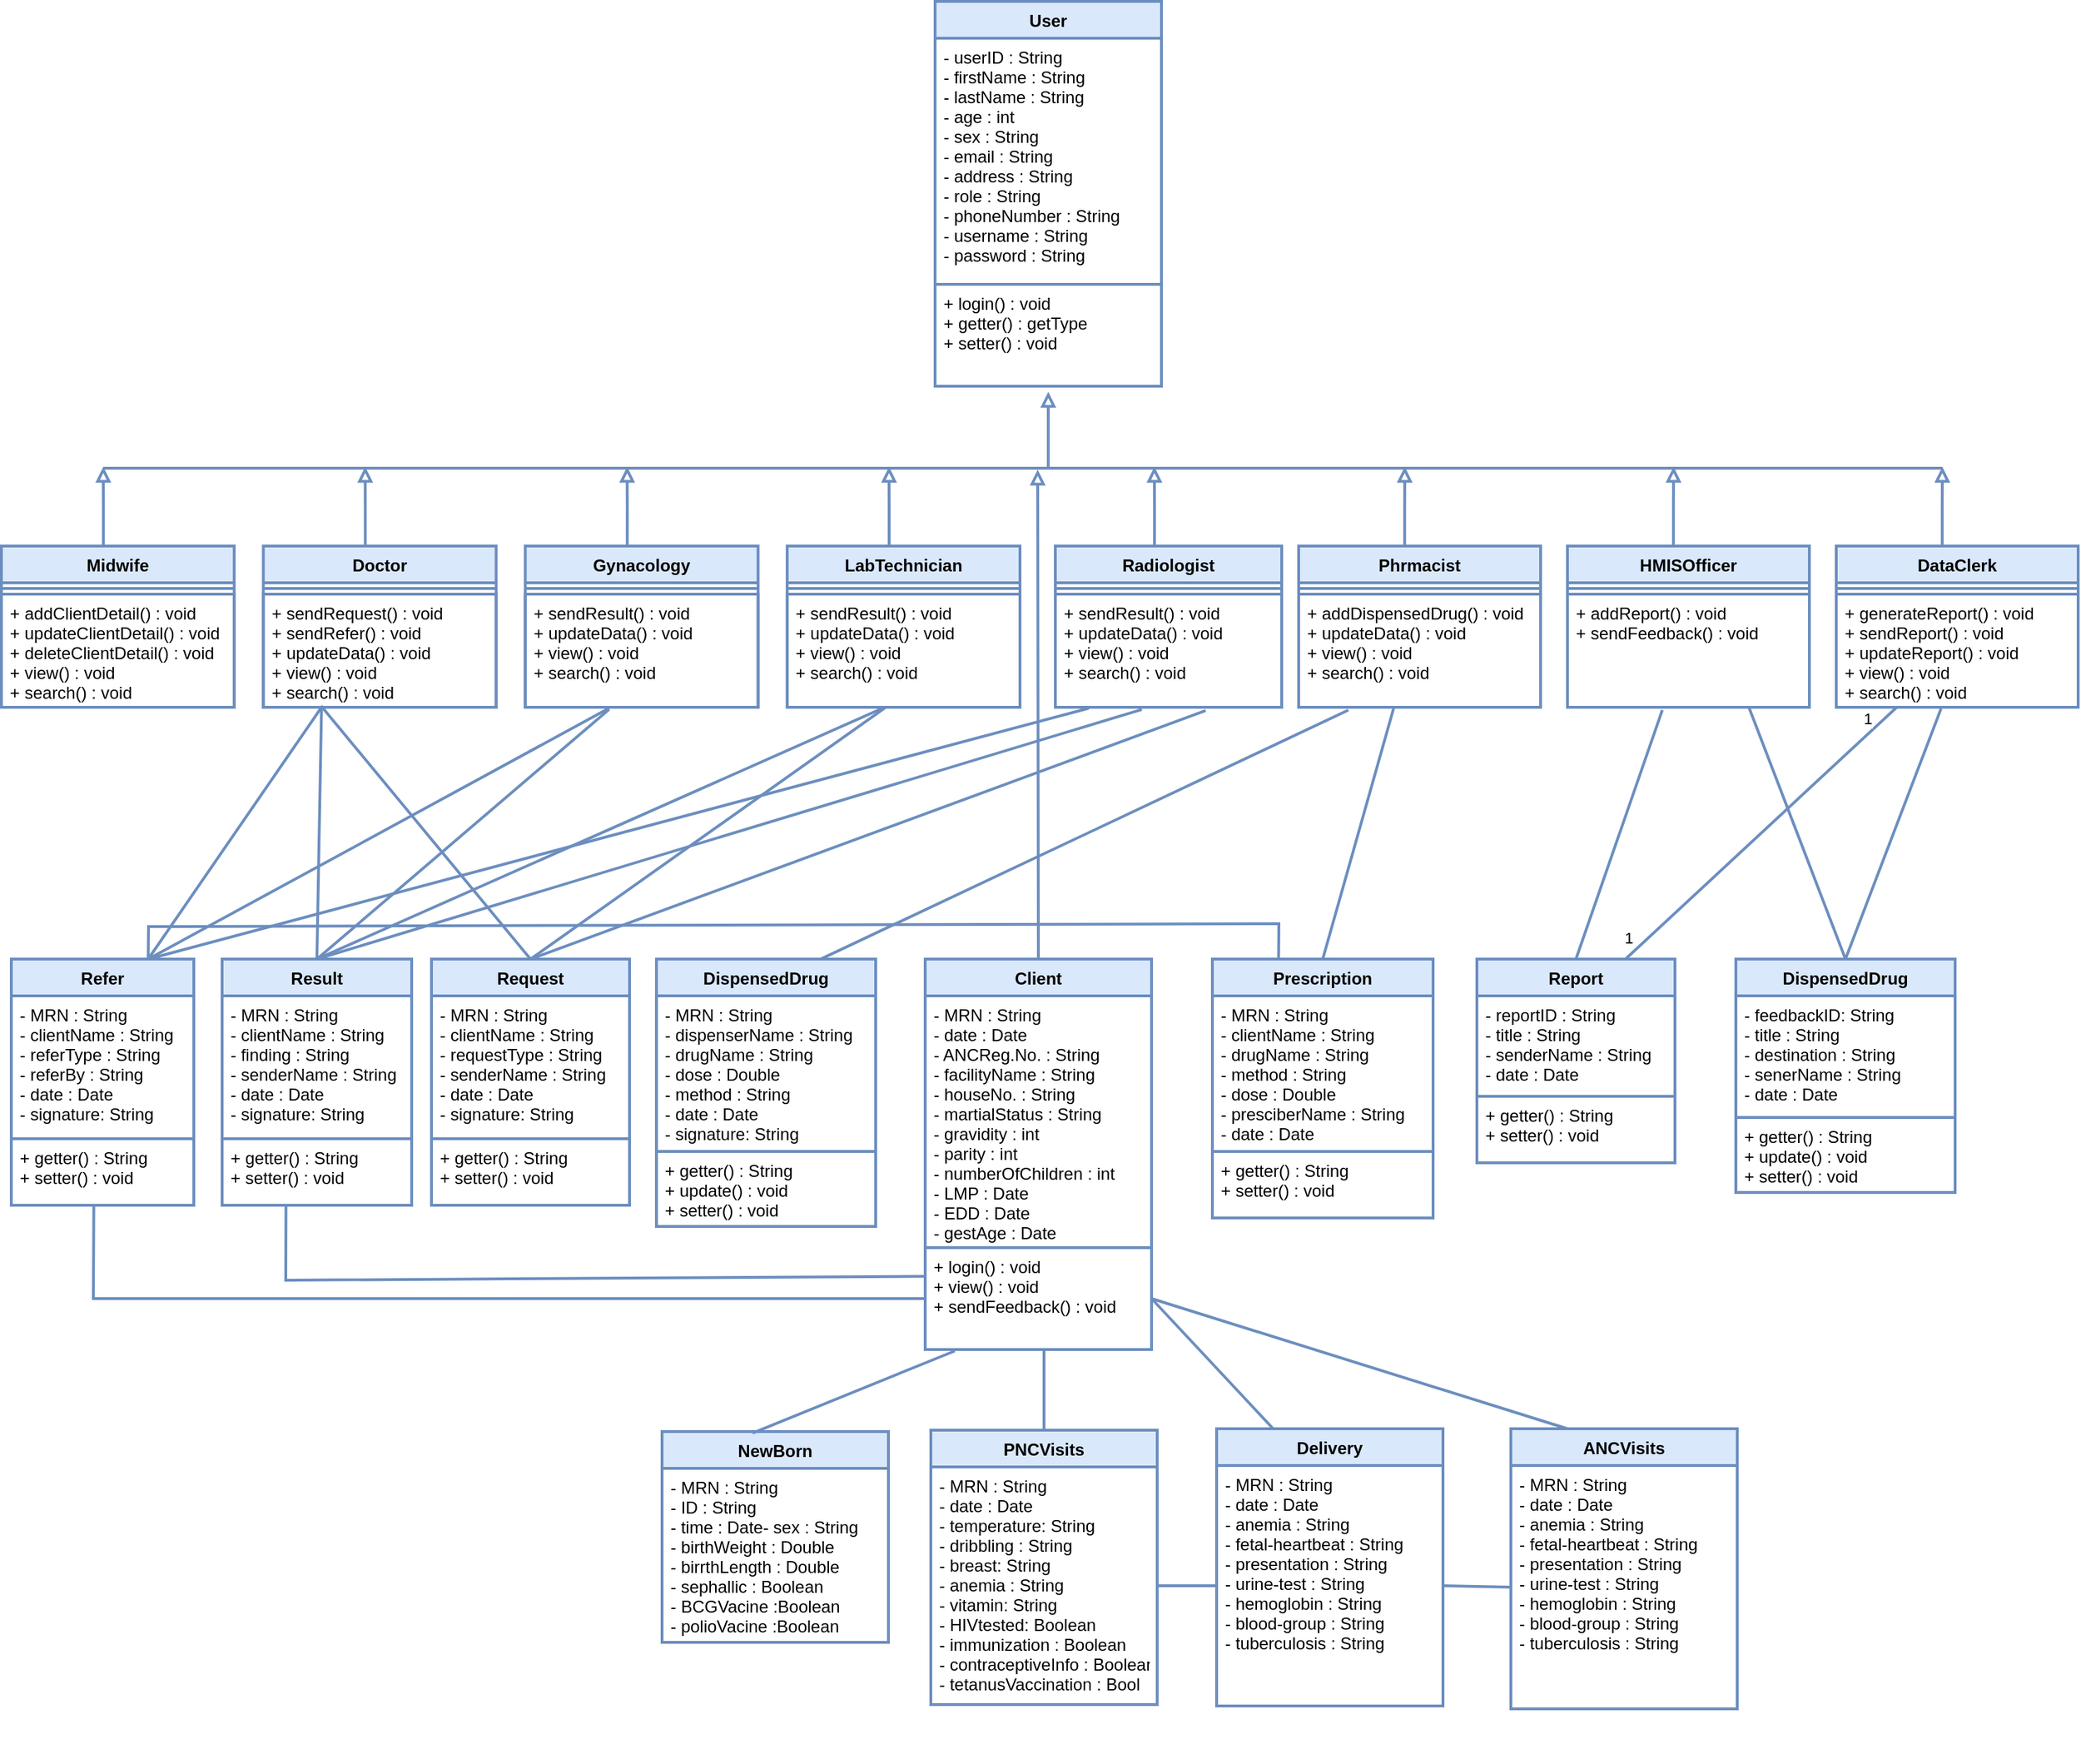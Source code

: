 <mxfile version="18.0.1" type="github">
  <diagram id="C5RBs43oDa-KdzZeNtuy" name="Class Diagram">
    <mxGraphModel dx="868" dy="397" grid="0" gridSize="10" guides="1" tooltips="1" connect="1" arrows="1" fold="1" page="1" pageScale="1" pageWidth="827" pageHeight="1169" math="0" shadow="0">
      <root>
        <mxCell id="WIyWlLk6GJQsqaUBKTNV-0" />
        <mxCell id="WIyWlLk6GJQsqaUBKTNV-1" parent="WIyWlLk6GJQsqaUBKTNV-0" />
        <mxCell id="coV18CZ96dicYKJdgp45-4" value="User" style="swimlane;fontStyle=1;align=center;verticalAlign=top;childLayout=stackLayout;horizontal=1;startSize=26;horizontalStack=0;resizeParent=1;resizeParentMax=0;resizeLast=0;collapsible=1;marginBottom=0;strokeWidth=2;spacingTop=0;fontSize=12;strokeColor=#6c8ebf;fillColor=#dae8fc;" parent="WIyWlLk6GJQsqaUBKTNV-1" vertex="1">
          <mxGeometry x="700" y="37" width="160" height="272" as="geometry" />
        </mxCell>
        <mxCell id="coV18CZ96dicYKJdgp45-5" value="- userID : String&#xa;- firstName : String&#xa;- lastName : String&#xa;- age : int&#xa;- sex : String&#xa;- email : String&#xa;- address : String&#xa;- role : String&#xa;- phoneNumber : String&#xa;- username : String&#xa;- password : String" style="text;strokeColor=#6C8EBF;fillColor=none;align=left;verticalAlign=top;spacingLeft=4;spacingRight=4;overflow=hidden;rotatable=0;points=[[0,0.5],[1,0.5]];portConstraint=eastwest;strokeWidth=2;spacingTop=0;fontSize=12;" parent="coV18CZ96dicYKJdgp45-4" vertex="1">
          <mxGeometry y="26" width="160" height="174" as="geometry" />
        </mxCell>
        <mxCell id="coV18CZ96dicYKJdgp45-7" value="+ login() : void&#xa;+ getter() : getType&#xa;+ setter() : void&#xa;" style="text;strokeColor=#6C8EBF;fillColor=none;align=left;verticalAlign=top;spacingLeft=4;spacingRight=4;overflow=hidden;rotatable=0;points=[[0,0.5],[1,0.5]];portConstraint=eastwest;strokeWidth=2;spacingTop=0;fontSize=12;" parent="coV18CZ96dicYKJdgp45-4" vertex="1">
          <mxGeometry y="200" width="160" height="72" as="geometry" />
        </mxCell>
        <mxCell id="coV18CZ96dicYKJdgp45-27" style="edgeStyle=orthogonalEdgeStyle;rounded=0;orthogonalLoop=1;jettySize=auto;html=1;endArrow=block;endFill=0;strokeWidth=2;spacingTop=0;fontSize=12;strokeColor=#6C8EBF;" parent="WIyWlLk6GJQsqaUBKTNV-1" edge="1">
          <mxGeometry relative="1" as="geometry">
            <mxPoint x="782" y="367" as="sourcePoint" />
            <mxPoint x="780" y="313" as="targetPoint" />
            <Array as="points">
              <mxPoint x="782" y="367" />
            </Array>
          </mxGeometry>
        </mxCell>
        <mxCell id="coV18CZ96dicYKJdgp45-47" value="" style="group;strokeColor=none;" parent="WIyWlLk6GJQsqaUBKTNV-1" vertex="1" connectable="0">
          <mxGeometry x="40" y="363" width="1372" height="173" as="geometry" />
        </mxCell>
        <mxCell id="coV18CZ96dicYKJdgp45-13" style="edgeStyle=orthogonalEdgeStyle;rounded=0;orthogonalLoop=1;jettySize=auto;html=1;endArrow=block;endFill=0;exitX=0.438;exitY=0.018;exitDx=0;exitDy=0;exitPerimeter=0;strokeWidth=2;spacingTop=0;fontSize=12;strokeColor=#6C8EBF;" parent="coV18CZ96dicYKJdgp45-47" source="coV18CZ96dicYKJdgp45-9" edge="1">
          <mxGeometry relative="1" as="geometry">
            <mxPoint x="72" y="54" as="sourcePoint" />
            <mxPoint x="72" y="3" as="targetPoint" />
            <Array as="points" />
          </mxGeometry>
        </mxCell>
        <mxCell id="coV18CZ96dicYKJdgp45-9" value="Midwife" style="swimlane;fontStyle=1;align=center;verticalAlign=top;childLayout=stackLayout;horizontal=1;startSize=26;horizontalStack=0;resizeParent=1;resizeParentMax=0;resizeLast=0;collapsible=1;marginBottom=0;strokeWidth=2;spacingTop=0;fontSize=12;strokeColor=#6c8ebf;fillColor=#dae8fc;" parent="coV18CZ96dicYKJdgp45-47" vertex="1">
          <mxGeometry y="59" width="164.571" height="114" as="geometry" />
        </mxCell>
        <mxCell id="coV18CZ96dicYKJdgp45-11" value="" style="line;strokeWidth=2;fillColor=none;align=left;verticalAlign=middle;spacingTop=0;spacingLeft=3;spacingRight=3;rotatable=0;labelPosition=right;points=[];portConstraint=eastwest;fontSize=12;strokeColor=#6C8EBF;" parent="coV18CZ96dicYKJdgp45-9" vertex="1">
          <mxGeometry y="26" width="164.571" height="8" as="geometry" />
        </mxCell>
        <mxCell id="coV18CZ96dicYKJdgp45-12" value="+ addClientDetail() : void&#xa;+ updateClientDetail() : void&#xa;+ deleteClientDetail() : void&#xa;+ view() : void&#xa;+ search() : void&#xa;" style="text;strokeColor=#6C8EBF;fillColor=none;align=left;verticalAlign=top;spacingLeft=4;spacingRight=4;overflow=hidden;rotatable=0;points=[[0,0.5],[1,0.5]];portConstraint=eastwest;strokeWidth=2;spacingTop=0;fontSize=12;" parent="coV18CZ96dicYKJdgp45-9" vertex="1">
          <mxGeometry y="34" width="164.571" height="80" as="geometry" />
        </mxCell>
        <mxCell id="coV18CZ96dicYKJdgp45-14" value="" style="line;strokeWidth=2;fillColor=none;align=left;verticalAlign=middle;spacingTop=0;spacingLeft=3;spacingRight=3;rotatable=0;labelPosition=right;points=[];portConstraint=eastwest;fontSize=12;strokeColor=#6C8EBF;" parent="coV18CZ96dicYKJdgp45-47" vertex="1">
          <mxGeometry x="72" width="1300" height="8" as="geometry" />
        </mxCell>
        <mxCell id="coV18CZ96dicYKJdgp45-15" style="edgeStyle=orthogonalEdgeStyle;rounded=0;orthogonalLoop=1;jettySize=auto;html=1;endArrow=block;endFill=0;exitX=0.438;exitY=0.018;exitDx=0;exitDy=0;exitPerimeter=0;strokeWidth=2;spacingTop=0;fontSize=12;strokeColor=#6C8EBF;" parent="coV18CZ96dicYKJdgp45-47" source="coV18CZ96dicYKJdgp45-16" edge="1">
          <mxGeometry relative="1" as="geometry">
            <mxPoint x="257.143" y="54" as="sourcePoint" />
            <mxPoint x="257.143" y="3" as="targetPoint" />
            <Array as="points" />
          </mxGeometry>
        </mxCell>
        <mxCell id="coV18CZ96dicYKJdgp45-16" value="Doctor" style="swimlane;fontStyle=1;align=center;verticalAlign=top;childLayout=stackLayout;horizontal=1;startSize=26;horizontalStack=0;resizeParent=1;resizeParentMax=0;resizeLast=0;collapsible=1;marginBottom=0;strokeWidth=2;spacingTop=0;fontSize=12;strokeColor=#6c8ebf;fillColor=#dae8fc;" parent="coV18CZ96dicYKJdgp45-47" vertex="1">
          <mxGeometry x="185.143" y="59" width="164.571" height="114" as="geometry" />
        </mxCell>
        <mxCell id="coV18CZ96dicYKJdgp45-17" value="" style="line;strokeWidth=2;fillColor=none;align=left;verticalAlign=middle;spacingTop=0;spacingLeft=3;spacingRight=3;rotatable=0;labelPosition=right;points=[];portConstraint=eastwest;fontSize=12;strokeColor=#6C8EBF;" parent="coV18CZ96dicYKJdgp45-16" vertex="1">
          <mxGeometry y="26" width="164.571" height="8" as="geometry" />
        </mxCell>
        <mxCell id="coV18CZ96dicYKJdgp45-18" value="+ sendRequest() : void&#xa;+ sendRefer() : void&#xa;+ updateData() : void&#xa;+ view() : void&#xa;+ search() : void&#xa;" style="text;strokeColor=#6C8EBF;fillColor=none;align=left;verticalAlign=top;spacingLeft=4;spacingRight=4;overflow=hidden;rotatable=0;points=[[0,0.5],[1,0.5]];portConstraint=eastwest;strokeWidth=2;spacingTop=0;fontSize=12;" parent="coV18CZ96dicYKJdgp45-16" vertex="1">
          <mxGeometry y="34" width="164.571" height="80" as="geometry" />
        </mxCell>
        <mxCell id="coV18CZ96dicYKJdgp45-19" style="edgeStyle=orthogonalEdgeStyle;rounded=0;orthogonalLoop=1;jettySize=auto;html=1;endArrow=block;endFill=0;exitX=0.438;exitY=0.018;exitDx=0;exitDy=0;exitPerimeter=0;strokeWidth=2;spacingTop=0;fontSize=12;strokeColor=#6C8EBF;" parent="coV18CZ96dicYKJdgp45-47" source="coV18CZ96dicYKJdgp45-20" edge="1">
          <mxGeometry relative="1" as="geometry">
            <mxPoint x="442.286" y="54" as="sourcePoint" />
            <mxPoint x="442.286" y="3" as="targetPoint" />
            <Array as="points" />
          </mxGeometry>
        </mxCell>
        <mxCell id="coV18CZ96dicYKJdgp45-20" value="Gynacology" style="swimlane;fontStyle=1;align=center;verticalAlign=top;childLayout=stackLayout;horizontal=1;startSize=26;horizontalStack=0;resizeParent=1;resizeParentMax=0;resizeLast=0;collapsible=1;marginBottom=0;strokeWidth=2;spacingTop=0;fontSize=12;strokeColor=#6c8ebf;fillColor=#dae8fc;" parent="coV18CZ96dicYKJdgp45-47" vertex="1">
          <mxGeometry x="370.286" y="59" width="164.571" height="114" as="geometry" />
        </mxCell>
        <mxCell id="coV18CZ96dicYKJdgp45-21" value="" style="line;strokeWidth=2;fillColor=none;align=left;verticalAlign=middle;spacingTop=0;spacingLeft=3;spacingRight=3;rotatable=0;labelPosition=right;points=[];portConstraint=eastwest;fontSize=12;strokeColor=#6C8EBF;" parent="coV18CZ96dicYKJdgp45-20" vertex="1">
          <mxGeometry y="26" width="164.571" height="8" as="geometry" />
        </mxCell>
        <mxCell id="coV18CZ96dicYKJdgp45-22" value="+ sendResult() : void&#xa;+ updateData() : void&#xa;+ view() : void&#xa;+ search() : void" style="text;strokeColor=#6C8EBF;fillColor=none;align=left;verticalAlign=top;spacingLeft=4;spacingRight=4;overflow=hidden;rotatable=0;points=[[0,0.5],[1,0.5]];portConstraint=eastwest;strokeWidth=2;spacingTop=0;fontSize=12;" parent="coV18CZ96dicYKJdgp45-20" vertex="1">
          <mxGeometry y="34" width="164.571" height="80" as="geometry" />
        </mxCell>
        <mxCell id="coV18CZ96dicYKJdgp45-23" style="edgeStyle=orthogonalEdgeStyle;rounded=0;orthogonalLoop=1;jettySize=auto;html=1;endArrow=block;endFill=0;exitX=0.438;exitY=0.018;exitDx=0;exitDy=0;exitPerimeter=0;strokeWidth=2;spacingTop=0;fontSize=12;strokeColor=#6C8EBF;" parent="coV18CZ96dicYKJdgp45-47" source="coV18CZ96dicYKJdgp45-24" edge="1">
          <mxGeometry relative="1" as="geometry">
            <mxPoint x="627.429" y="54" as="sourcePoint" />
            <mxPoint x="627.429" y="3" as="targetPoint" />
            <Array as="points" />
          </mxGeometry>
        </mxCell>
        <mxCell id="coV18CZ96dicYKJdgp45-24" value="LabTechnician" style="swimlane;fontStyle=1;align=center;verticalAlign=top;childLayout=stackLayout;horizontal=1;startSize=26;horizontalStack=0;resizeParent=1;resizeParentMax=0;resizeLast=0;collapsible=1;marginBottom=0;strokeWidth=2;spacingTop=0;fontSize=12;strokeColor=#6c8ebf;fillColor=#dae8fc;" parent="coV18CZ96dicYKJdgp45-47" vertex="1">
          <mxGeometry x="555.429" y="59" width="164.571" height="114" as="geometry" />
        </mxCell>
        <mxCell id="coV18CZ96dicYKJdgp45-25" value="" style="line;strokeWidth=2;fillColor=none;align=left;verticalAlign=middle;spacingTop=0;spacingLeft=3;spacingRight=3;rotatable=0;labelPosition=right;points=[];portConstraint=eastwest;fontSize=12;strokeColor=#6C8EBF;" parent="coV18CZ96dicYKJdgp45-24" vertex="1">
          <mxGeometry y="26" width="164.571" height="8" as="geometry" />
        </mxCell>
        <mxCell id="coV18CZ96dicYKJdgp45-26" value="+ sendResult() : void&#xa;+ updateData() : void&#xa;+ view() : void&#xa;+ search() : void" style="text;strokeColor=#6C8EBF;fillColor=none;align=left;verticalAlign=top;spacingLeft=4;spacingRight=4;overflow=hidden;rotatable=0;points=[[0,0.5],[1,0.5]];portConstraint=eastwest;strokeWidth=2;spacingTop=0;fontSize=12;" parent="coV18CZ96dicYKJdgp45-24" vertex="1">
          <mxGeometry y="34" width="164.571" height="80" as="geometry" />
        </mxCell>
        <mxCell id="coV18CZ96dicYKJdgp45-48" value="" style="group;strokeColor=none;" parent="WIyWlLk6GJQsqaUBKTNV-1" vertex="1" connectable="0">
          <mxGeometry x="785" y="363" width="723" height="173" as="geometry" />
        </mxCell>
        <mxCell id="coV18CZ96dicYKJdgp45-28" style="edgeStyle=orthogonalEdgeStyle;rounded=0;orthogonalLoop=1;jettySize=auto;html=1;endArrow=block;endFill=0;exitX=0.438;exitY=0.018;exitDx=0;exitDy=0;exitPerimeter=0;strokeWidth=2;spacingTop=0;fontSize=12;strokeColor=#6C8EBF;" parent="coV18CZ96dicYKJdgp45-48" source="coV18CZ96dicYKJdgp45-29" edge="1">
          <mxGeometry relative="1" as="geometry">
            <mxPoint x="70" y="54" as="sourcePoint" />
            <mxPoint x="70" y="3" as="targetPoint" />
            <Array as="points" />
          </mxGeometry>
        </mxCell>
        <mxCell id="coV18CZ96dicYKJdgp45-29" value="Radiologist" style="swimlane;fontStyle=1;align=center;verticalAlign=top;childLayout=stackLayout;horizontal=1;startSize=26;horizontalStack=0;resizeParent=1;resizeParentMax=0;resizeLast=0;collapsible=1;marginBottom=0;strokeWidth=2;spacingTop=0;fontSize=12;strokeColor=#6c8ebf;fillColor=#dae8fc;" parent="coV18CZ96dicYKJdgp45-48" vertex="1">
          <mxGeometry y="59" width="160" height="114" as="geometry" />
        </mxCell>
        <mxCell id="coV18CZ96dicYKJdgp45-30" value="" style="line;strokeWidth=2;fillColor=none;align=left;verticalAlign=middle;spacingTop=0;spacingLeft=3;spacingRight=3;rotatable=0;labelPosition=right;points=[];portConstraint=eastwest;fontSize=12;strokeColor=#6C8EBF;" parent="coV18CZ96dicYKJdgp45-29" vertex="1">
          <mxGeometry y="26" width="160" height="8" as="geometry" />
        </mxCell>
        <mxCell id="coV18CZ96dicYKJdgp45-31" value="+ sendResult() : void&#xa;+ updateData() : void&#xa;+ view() : void&#xa;+ search() : void" style="text;strokeColor=#6C8EBF;fillColor=none;align=left;verticalAlign=top;spacingLeft=4;spacingRight=4;overflow=hidden;rotatable=0;points=[[0,0.5],[1,0.5]];portConstraint=eastwest;strokeWidth=2;spacingTop=0;fontSize=12;" parent="coV18CZ96dicYKJdgp45-29" vertex="1">
          <mxGeometry y="34" width="160" height="80" as="geometry" />
        </mxCell>
        <mxCell id="coV18CZ96dicYKJdgp45-34" style="edgeStyle=orthogonalEdgeStyle;rounded=0;orthogonalLoop=1;jettySize=auto;html=1;endArrow=block;endFill=0;exitX=0.438;exitY=0.018;exitDx=0;exitDy=0;exitPerimeter=0;strokeWidth=2;spacingTop=0;fontSize=12;strokeColor=#6C8EBF;" parent="coV18CZ96dicYKJdgp45-48" source="coV18CZ96dicYKJdgp45-35" edge="1">
          <mxGeometry relative="1" as="geometry">
            <mxPoint x="247" y="54" as="sourcePoint" />
            <mxPoint x="247" y="3" as="targetPoint" />
            <Array as="points" />
          </mxGeometry>
        </mxCell>
        <mxCell id="coV18CZ96dicYKJdgp45-35" value="Phrmacist" style="swimlane;fontStyle=1;align=center;verticalAlign=top;childLayout=stackLayout;horizontal=1;startSize=26;horizontalStack=0;resizeParent=1;resizeParentMax=0;resizeLast=0;collapsible=1;marginBottom=0;strokeWidth=2;spacingTop=0;fontSize=12;strokeColor=#6c8ebf;fillColor=#dae8fc;" parent="coV18CZ96dicYKJdgp45-48" vertex="1">
          <mxGeometry x="172" y="59" width="171" height="114" as="geometry" />
        </mxCell>
        <mxCell id="coV18CZ96dicYKJdgp45-36" value="" style="line;strokeWidth=2;fillColor=none;align=left;verticalAlign=middle;spacingTop=0;spacingLeft=3;spacingRight=3;rotatable=0;labelPosition=right;points=[];portConstraint=eastwest;fontSize=12;strokeColor=#6C8EBF;" parent="coV18CZ96dicYKJdgp45-35" vertex="1">
          <mxGeometry y="26" width="171" height="8" as="geometry" />
        </mxCell>
        <mxCell id="coV18CZ96dicYKJdgp45-37" value="+ addDispensedDrug() : void&#xa;+ updateData() : void&#xa;+ view() : void&#xa;+ search() : void&#xa;" style="text;strokeColor=#6C8EBF;fillColor=none;align=left;verticalAlign=top;spacingLeft=4;spacingRight=4;overflow=hidden;rotatable=0;points=[[0,0.5],[1,0.5]];portConstraint=eastwest;strokeWidth=2;spacingTop=0;fontSize=12;" parent="coV18CZ96dicYKJdgp45-35" vertex="1">
          <mxGeometry y="34" width="171" height="80" as="geometry" />
        </mxCell>
        <mxCell id="coV18CZ96dicYKJdgp45-38" style="edgeStyle=orthogonalEdgeStyle;rounded=0;orthogonalLoop=1;jettySize=auto;html=1;endArrow=block;endFill=0;exitX=0.438;exitY=0.018;exitDx=0;exitDy=0;exitPerimeter=0;strokeWidth=2;spacingTop=0;fontSize=12;strokeColor=#6C8EBF;" parent="coV18CZ96dicYKJdgp45-48" source="coV18CZ96dicYKJdgp45-39" edge="1">
          <mxGeometry relative="1" as="geometry">
            <mxPoint x="437" y="54" as="sourcePoint" />
            <mxPoint x="437" y="3" as="targetPoint" />
            <Array as="points" />
          </mxGeometry>
        </mxCell>
        <mxCell id="coV18CZ96dicYKJdgp45-39" value="HMISOfficer" style="swimlane;fontStyle=1;align=center;verticalAlign=top;childLayout=stackLayout;horizontal=1;startSize=26;horizontalStack=0;resizeParent=1;resizeParentMax=0;resizeLast=0;collapsible=1;marginBottom=0;strokeWidth=2;spacingTop=0;fontSize=12;strokeColor=#6c8ebf;fillColor=#dae8fc;" parent="coV18CZ96dicYKJdgp45-48" vertex="1">
          <mxGeometry x="362" y="59" width="171" height="114" as="geometry" />
        </mxCell>
        <mxCell id="coV18CZ96dicYKJdgp45-40" value="" style="line;strokeWidth=2;fillColor=none;align=left;verticalAlign=middle;spacingTop=0;spacingLeft=3;spacingRight=3;rotatable=0;labelPosition=right;points=[];portConstraint=eastwest;fontSize=12;strokeColor=#6C8EBF;" parent="coV18CZ96dicYKJdgp45-39" vertex="1">
          <mxGeometry y="26" width="171" height="8" as="geometry" />
        </mxCell>
        <mxCell id="coV18CZ96dicYKJdgp45-41" value="+ addReport() : void&#xa;+ sendFeedback() : void" style="text;strokeColor=#6C8EBF;fillColor=none;align=left;verticalAlign=top;spacingLeft=4;spacingRight=4;overflow=hidden;rotatable=0;points=[[0,0.5],[1,0.5]];portConstraint=eastwest;strokeWidth=2;spacingTop=0;fontSize=12;" parent="coV18CZ96dicYKJdgp45-39" vertex="1">
          <mxGeometry y="34" width="171" height="80" as="geometry" />
        </mxCell>
        <mxCell id="coV18CZ96dicYKJdgp45-42" style="edgeStyle=orthogonalEdgeStyle;rounded=0;orthogonalLoop=1;jettySize=auto;html=1;endArrow=block;endFill=0;exitX=0.438;exitY=0.018;exitDx=0;exitDy=0;exitPerimeter=0;strokeWidth=2;spacingTop=0;fontSize=12;strokeColor=#6C8EBF;" parent="coV18CZ96dicYKJdgp45-48" source="coV18CZ96dicYKJdgp45-43" edge="1">
          <mxGeometry relative="1" as="geometry">
            <mxPoint x="627" y="54" as="sourcePoint" />
            <mxPoint x="627" y="3" as="targetPoint" />
            <Array as="points" />
          </mxGeometry>
        </mxCell>
        <mxCell id="coV18CZ96dicYKJdgp45-43" value="DataClerk" style="swimlane;fontStyle=1;align=center;verticalAlign=top;childLayout=stackLayout;horizontal=1;startSize=26;horizontalStack=0;resizeParent=1;resizeParentMax=0;resizeLast=0;collapsible=1;marginBottom=0;strokeWidth=2;spacingTop=0;fontSize=12;strokeColor=#6c8ebf;fillColor=#dae8fc;" parent="coV18CZ96dicYKJdgp45-48" vertex="1">
          <mxGeometry x="552" y="59" width="171" height="114" as="geometry" />
        </mxCell>
        <mxCell id="coV18CZ96dicYKJdgp45-44" value="" style="line;strokeWidth=2;fillColor=none;align=left;verticalAlign=middle;spacingTop=0;spacingLeft=3;spacingRight=3;rotatable=0;labelPosition=right;points=[];portConstraint=eastwest;fontSize=12;strokeColor=#6C8EBF;" parent="coV18CZ96dicYKJdgp45-43" vertex="1">
          <mxGeometry y="26" width="171" height="8" as="geometry" />
        </mxCell>
        <mxCell id="coV18CZ96dicYKJdgp45-45" value="+ generateReport() : void&#xa;+ sendReport() : void&#xa;+ updateReport() : void&#xa;+ view() : void&#xa;+ search() : void&#xa;" style="text;strokeColor=#6C8EBF;fillColor=none;align=left;verticalAlign=top;spacingLeft=4;spacingRight=4;overflow=hidden;rotatable=0;points=[[0,0.5],[1,0.5]];portConstraint=eastwest;strokeWidth=2;spacingTop=0;fontSize=12;" parent="coV18CZ96dicYKJdgp45-43" vertex="1">
          <mxGeometry y="34" width="171" height="80" as="geometry" />
        </mxCell>
        <mxCell id="coV18CZ96dicYKJdgp45-54" style="edgeStyle=orthogonalEdgeStyle;rounded=0;orthogonalLoop=1;jettySize=auto;html=1;endArrow=block;endFill=0;strokeWidth=2;spacingTop=0;fontSize=12;strokeColor=#6C8EBF;entryX=0.505;entryY=0.875;entryDx=0;entryDy=0;entryPerimeter=0;exitX=0.5;exitY=0;exitDx=0;exitDy=0;" parent="WIyWlLk6GJQsqaUBKTNV-1" source="coV18CZ96dicYKJdgp45-50" edge="1">
          <mxGeometry relative="1" as="geometry">
            <mxPoint x="777" y="643" as="sourcePoint" />
            <mxPoint x="772.5" y="368" as="targetPoint" />
            <Array as="points">
              <mxPoint x="773" y="710" />
            </Array>
          </mxGeometry>
        </mxCell>
        <mxCell id="ezx2IVxBo0MTf1jBkaTU-18" value="" style="group" parent="WIyWlLk6GJQsqaUBKTNV-1" vertex="1" connectable="0">
          <mxGeometry x="507" y="714" width="760" height="568" as="geometry" />
        </mxCell>
        <mxCell id="coV18CZ96dicYKJdgp45-50" value="Client" style="swimlane;fontStyle=1;align=center;verticalAlign=top;childLayout=stackLayout;horizontal=1;startSize=26;horizontalStack=0;resizeParent=1;resizeParentMax=0;resizeLast=0;collapsible=1;marginBottom=0;strokeWidth=2;spacingTop=0;fontSize=12;strokeColor=#6c8ebf;fillColor=#dae8fc;" parent="ezx2IVxBo0MTf1jBkaTU-18" vertex="1">
          <mxGeometry x="186" width="160" height="276" as="geometry" />
        </mxCell>
        <mxCell id="coV18CZ96dicYKJdgp45-51" value="- MRN : String&#xa;- date : Date&#xa;- ANCReg.No. : String&#xa;- facilityName : String&#xa;- houseNo. : String&#xa;- martialStatus : String&#xa;- gravidity : int&#xa;- parity : int&#xa;- numberOfChildren : int&#xa;- LMP : Date&#xa;- EDD : Date&#xa;- gestAge : Date&#xa;" style="text;strokeColor=#6C8EBF;fillColor=none;align=left;verticalAlign=top;spacingLeft=4;spacingRight=4;overflow=hidden;rotatable=0;points=[[0,0.5],[1,0.5]];portConstraint=eastwest;strokeWidth=2;spacingTop=0;fontSize=12;" parent="coV18CZ96dicYKJdgp45-50" vertex="1">
          <mxGeometry y="26" width="160" height="178" as="geometry" />
        </mxCell>
        <mxCell id="coV18CZ96dicYKJdgp45-52" value="+ login() : void&#xa;+ view() : void&#xa;+ sendFeedback() : void&#xa;" style="text;strokeColor=#6C8EBF;fillColor=none;align=left;verticalAlign=top;spacingLeft=4;spacingRight=4;overflow=hidden;rotatable=0;points=[[0,0.5],[1,0.5]];portConstraint=eastwest;strokeWidth=2;spacingTop=0;fontSize=12;" parent="coV18CZ96dicYKJdgp45-50" vertex="1">
          <mxGeometry y="204" width="160" height="72" as="geometry" />
        </mxCell>
        <mxCell id="coV18CZ96dicYKJdgp45-55" value="ANCVisits" style="swimlane;fontStyle=1;align=center;verticalAlign=top;childLayout=stackLayout;horizontal=1;startSize=26;horizontalStack=0;resizeParent=1;resizeParentMax=0;resizeLast=0;collapsible=1;marginBottom=0;strokeWidth=2;spacingTop=0;fontSize=12;strokeColor=#6c8ebf;fillColor=#dae8fc;" parent="ezx2IVxBo0MTf1jBkaTU-18" vertex="1">
          <mxGeometry x="600" y="332" width="160" height="198" as="geometry" />
        </mxCell>
        <mxCell id="coV18CZ96dicYKJdgp45-56" value="- MRN : String&#xa;- date : Date&#xa;- anemia : String&#xa;- fetal-heartbeat : String&#xa;- presentation : String&#xa;- urine-test : String&#xa;- hemoglobin : String&#xa;- blood-group : String&#xa;- tuberculosis : String&#xa;" style="text;strokeColor=#6C8EBF;fillColor=none;align=left;verticalAlign=top;spacingLeft=4;spacingRight=4;overflow=hidden;rotatable=0;points=[[0,0.5],[1,0.5]];portConstraint=eastwest;strokeWidth=2;spacingTop=0;fontSize=12;" parent="coV18CZ96dicYKJdgp45-55" vertex="1">
          <mxGeometry y="26" width="160" height="172" as="geometry" />
        </mxCell>
        <mxCell id="coV18CZ96dicYKJdgp45-60" value="" style="endArrow=none;html=1;rounded=0;labelBackgroundColor=none;fontSize=12;strokeColor=#6C8EBF;strokeWidth=2;exitX=1;exitY=0.5;exitDx=0;exitDy=0;entryX=0.25;entryY=0;entryDx=0;entryDy=0;" parent="ezx2IVxBo0MTf1jBkaTU-18" source="coV18CZ96dicYKJdgp45-52" target="coV18CZ96dicYKJdgp45-55" edge="1">
          <mxGeometry width="50" height="50" relative="1" as="geometry">
            <mxPoint x="351.52" y="88.952" as="sourcePoint" />
            <mxPoint x="471.52" y="87.96" as="targetPoint" />
          </mxGeometry>
        </mxCell>
        <mxCell id="coV18CZ96dicYKJdgp45-61" value="Delivery" style="swimlane;fontStyle=1;align=center;verticalAlign=top;childLayout=stackLayout;horizontal=1;startSize=26;horizontalStack=0;resizeParent=1;resizeParentMax=0;resizeLast=0;collapsible=1;marginBottom=0;strokeWidth=2;spacingTop=0;fontSize=12;strokeColor=#6c8ebf;fillColor=#dae8fc;" parent="ezx2IVxBo0MTf1jBkaTU-18" vertex="1">
          <mxGeometry x="392" y="332" width="160" height="196" as="geometry" />
        </mxCell>
        <mxCell id="coV18CZ96dicYKJdgp45-62" value="- MRN : String&#xa;- date : Date&#xa;- anemia : String&#xa;- fetal-heartbeat : String&#xa;- presentation : String&#xa;- urine-test : String&#xa;- hemoglobin : String&#xa;- blood-group : String&#xa;- tuberculosis : String&#xa;&#xa;&#xa;&#xa;" style="text;strokeColor=#6C8EBF;fillColor=none;align=left;verticalAlign=top;spacingLeft=4;spacingRight=4;overflow=hidden;rotatable=0;points=[[0,0.5],[1,0.5]];portConstraint=eastwest;strokeWidth=2;spacingTop=0;fontSize=12;" parent="coV18CZ96dicYKJdgp45-61" vertex="1">
          <mxGeometry y="26" width="160" height="170" as="geometry" />
        </mxCell>
        <mxCell id="coV18CZ96dicYKJdgp45-64" value="" style="endArrow=none;html=1;rounded=0;labelBackgroundColor=none;fontSize=12;strokeColor=#6C8EBF;strokeWidth=2;exitX=1;exitY=0.5;exitDx=0;exitDy=0;entryX=0.25;entryY=0;entryDx=0;entryDy=0;" parent="ezx2IVxBo0MTf1jBkaTU-18" source="coV18CZ96dicYKJdgp45-52" target="coV18CZ96dicYKJdgp45-61" edge="1">
          <mxGeometry width="50" height="50" relative="1" as="geometry">
            <mxPoint x="352" y="271" as="sourcePoint" />
            <mxPoint x="542" y="362" as="targetPoint" />
          </mxGeometry>
        </mxCell>
        <mxCell id="coV18CZ96dicYKJdgp45-65" value="PNCVisits" style="swimlane;fontStyle=1;align=center;verticalAlign=top;childLayout=stackLayout;horizontal=1;startSize=26;horizontalStack=0;resizeParent=1;resizeParentMax=0;resizeLast=0;collapsible=1;marginBottom=0;strokeWidth=2;spacingTop=0;fontSize=12;strokeColor=#6c8ebf;fillColor=#dae8fc;" parent="ezx2IVxBo0MTf1jBkaTU-18" vertex="1">
          <mxGeometry x="190" y="333" width="160" height="194" as="geometry" />
        </mxCell>
        <mxCell id="coV18CZ96dicYKJdgp45-66" value="- MRN : String&#xa;- date : Date&#xa;- temperature: String&#xa;- dribbling : String&#xa;- breast: String&#xa;- anemia : String&#xa;- vitamin: String&#xa;- HIVtested: Boolean&#xa;- immunization : Boolean&#xa;- contraceptiveInfo : Boolean&#xa;- tetanusVaccination : Bool&#xa;" style="text;strokeColor=#6C8EBF;fillColor=none;align=left;verticalAlign=top;spacingLeft=4;spacingRight=4;overflow=hidden;rotatable=0;points=[[0,0.5],[1,0.5]];portConstraint=eastwest;strokeWidth=2;spacingTop=0;fontSize=12;" parent="coV18CZ96dicYKJdgp45-65" vertex="1">
          <mxGeometry y="26" width="160" height="168" as="geometry" />
        </mxCell>
        <mxCell id="coV18CZ96dicYKJdgp45-68" value="" style="endArrow=none;html=1;rounded=0;labelBackgroundColor=none;fontSize=12;strokeColor=#6C8EBF;strokeWidth=2;entryX=0.5;entryY=0;entryDx=0;entryDy=0;" parent="ezx2IVxBo0MTf1jBkaTU-18" target="coV18CZ96dicYKJdgp45-65" edge="1">
          <mxGeometry width="50" height="50" relative="1" as="geometry">
            <mxPoint x="270" y="277" as="sourcePoint" />
            <mxPoint x="270" y="369" as="targetPoint" />
          </mxGeometry>
        </mxCell>
        <mxCell id="coV18CZ96dicYKJdgp45-77" value="NewBorn" style="swimlane;fontStyle=1;align=center;verticalAlign=top;childLayout=stackLayout;horizontal=1;startSize=26;horizontalStack=0;resizeParent=1;resizeParentMax=0;resizeLast=0;collapsible=1;marginBottom=0;strokeWidth=2;spacingTop=0;fontSize=12;strokeColor=#6c8ebf;fillColor=#dae8fc;" parent="ezx2IVxBo0MTf1jBkaTU-18" vertex="1">
          <mxGeometry y="334" width="160" height="149" as="geometry" />
        </mxCell>
        <mxCell id="coV18CZ96dicYKJdgp45-78" value="- MRN : String&#xa;- ID : String&#xa;- time : Date- sex : String&#xa;- birthWeight : Double&#xa;- birrthLength : Double&#xa;- sephallic : Boolean&#xa;- BCGVacine :Boolean&#xa;- polioVacine :Boolean" style="text;strokeColor=#6C8EBF;fillColor=none;align=left;verticalAlign=top;spacingLeft=4;spacingRight=4;overflow=hidden;rotatable=0;points=[[0,0.5],[1,0.5]];portConstraint=eastwest;strokeWidth=2;spacingTop=0;fontSize=12;" parent="coV18CZ96dicYKJdgp45-77" vertex="1">
          <mxGeometry y="26" width="160" height="123" as="geometry" />
        </mxCell>
        <mxCell id="coV18CZ96dicYKJdgp45-80" value="" style="endArrow=none;html=1;rounded=0;labelBackgroundColor=none;fontSize=12;strokeColor=#6C8EBF;strokeWidth=2;exitX=0.131;exitY=1.014;exitDx=0;exitDy=0;exitPerimeter=0;entryX=0.4;entryY=0.007;entryDx=0;entryDy=0;entryPerimeter=0;" parent="ezx2IVxBo0MTf1jBkaTU-18" source="coV18CZ96dicYKJdgp45-52" target="coV18CZ96dicYKJdgp45-77" edge="1">
          <mxGeometry width="50" height="50" relative="1" as="geometry">
            <mxPoint x="212" y="294" as="sourcePoint" />
            <mxPoint x="56" y="294" as="targetPoint" />
          </mxGeometry>
        </mxCell>
        <mxCell id="ezx2IVxBo0MTf1jBkaTU-16" value="" style="endArrow=none;html=1;rounded=0;labelBackgroundColor=none;fontSize=12;strokeColor=#6C8EBF;strokeWidth=2;entryX=1;entryY=0.5;entryDx=0;entryDy=0;exitX=0;exitY=0.5;exitDx=0;exitDy=0;" parent="ezx2IVxBo0MTf1jBkaTU-18" source="coV18CZ96dicYKJdgp45-56" target="coV18CZ96dicYKJdgp45-62" edge="1">
          <mxGeometry width="50" height="50" relative="1" as="geometry">
            <mxPoint x="552" y="131" as="sourcePoint" />
            <mxPoint x="492" y="205.04" as="targetPoint" />
          </mxGeometry>
        </mxCell>
        <mxCell id="ezx2IVxBo0MTf1jBkaTU-17" value="" style="endArrow=none;html=1;rounded=0;labelBackgroundColor=none;fontSize=12;strokeColor=#6C8EBF;strokeWidth=2;exitX=1;exitY=0.5;exitDx=0;exitDy=0;entryX=0;entryY=0.5;entryDx=0;entryDy=0;" parent="ezx2IVxBo0MTf1jBkaTU-18" source="coV18CZ96dicYKJdgp45-66" target="coV18CZ96dicYKJdgp45-62" edge="1">
          <mxGeometry width="50" height="50" relative="1" as="geometry">
            <mxPoint x="372" y="382" as="sourcePoint" />
            <mxPoint x="492" y="485.04" as="targetPoint" />
          </mxGeometry>
        </mxCell>
        <mxCell id="ezx2IVxBo0MTf1jBkaTU-12" value="Refer" style="swimlane;fontStyle=1;align=center;verticalAlign=top;childLayout=stackLayout;horizontal=1;startSize=26;horizontalStack=0;resizeParent=1;resizeParentMax=0;resizeLast=0;collapsible=1;marginBottom=0;strokeWidth=2;spacingTop=0;fontSize=12;strokeColor=#6c8ebf;fillColor=#dae8fc;" parent="WIyWlLk6GJQsqaUBKTNV-1" vertex="1">
          <mxGeometry x="47" y="714" width="129" height="174" as="geometry" />
        </mxCell>
        <mxCell id="ezx2IVxBo0MTf1jBkaTU-13" value="- MRN : String&#xa;- clientName : String&#xa;- referType : String&#xa;- referBy : String&#xa;- date : Date&#xa;- signature: String&#xa;" style="text;strokeColor=#6C8EBF;fillColor=none;align=left;verticalAlign=top;spacingLeft=4;spacingRight=4;overflow=hidden;rotatable=0;points=[[0,0.5],[1,0.5]];portConstraint=eastwest;strokeWidth=2;spacingTop=0;fontSize=12;" parent="ezx2IVxBo0MTf1jBkaTU-12" vertex="1">
          <mxGeometry y="26" width="129" height="101" as="geometry" />
        </mxCell>
        <mxCell id="ezx2IVxBo0MTf1jBkaTU-14" value="+ getter() : String&#xa;+ setter() : void" style="text;strokeColor=#6C8EBF;fillColor=none;align=left;verticalAlign=top;spacingLeft=4;spacingRight=4;overflow=hidden;rotatable=0;points=[[0,0.5],[1,0.5]];portConstraint=eastwest;strokeWidth=2;spacingTop=0;fontSize=12;" parent="ezx2IVxBo0MTf1jBkaTU-12" vertex="1">
          <mxGeometry y="127" width="129" height="47" as="geometry" />
        </mxCell>
        <mxCell id="ezx2IVxBo0MTf1jBkaTU-15" value="" style="endArrow=none;html=1;rounded=0;labelBackgroundColor=none;fontSize=12;strokeColor=#6C8EBF;strokeWidth=2;entryX=0.75;entryY=0;entryDx=0;entryDy=0;exitX=0.25;exitY=1;exitDx=0;exitDy=0;" parent="WIyWlLk6GJQsqaUBKTNV-1" source="coV18CZ96dicYKJdgp45-16" target="ezx2IVxBo0MTf1jBkaTU-12" edge="1">
          <mxGeometry width="50" height="50" relative="1" as="geometry">
            <mxPoint x="111" y="585" as="sourcePoint" />
            <mxPoint x="108" y="715" as="targetPoint" />
          </mxGeometry>
        </mxCell>
        <mxCell id="ezx2IVxBo0MTf1jBkaTU-21" value="Result" style="swimlane;fontStyle=1;align=center;verticalAlign=top;childLayout=stackLayout;horizontal=1;startSize=26;horizontalStack=0;resizeParent=1;resizeParentMax=0;resizeLast=0;collapsible=1;marginBottom=0;strokeWidth=2;spacingTop=0;fontSize=12;strokeColor=#6c8ebf;fillColor=#dae8fc;" parent="WIyWlLk6GJQsqaUBKTNV-1" vertex="1">
          <mxGeometry x="196" y="714" width="134" height="174" as="geometry" />
        </mxCell>
        <mxCell id="ezx2IVxBo0MTf1jBkaTU-22" value="- MRN : String&#xa;- clientName : String&#xa;- finding : String&#xa;- senderName : String&#xa;- date : Date&#xa;- signature: String&#xa;" style="text;strokeColor=#6C8EBF;fillColor=none;align=left;verticalAlign=top;spacingLeft=4;spacingRight=4;overflow=hidden;rotatable=0;points=[[0,0.5],[1,0.5]];portConstraint=eastwest;strokeWidth=2;spacingTop=0;fontSize=12;" parent="ezx2IVxBo0MTf1jBkaTU-21" vertex="1">
          <mxGeometry y="26" width="134" height="101" as="geometry" />
        </mxCell>
        <mxCell id="ezx2IVxBo0MTf1jBkaTU-23" value="+ getter() : String&#xa;+ setter() : void" style="text;strokeColor=#6C8EBF;fillColor=none;align=left;verticalAlign=top;spacingLeft=4;spacingRight=4;overflow=hidden;rotatable=0;points=[[0,0.5],[1,0.5]];portConstraint=eastwest;strokeWidth=2;spacingTop=0;fontSize=12;" parent="ezx2IVxBo0MTf1jBkaTU-21" vertex="1">
          <mxGeometry y="127" width="134" height="47" as="geometry" />
        </mxCell>
        <mxCell id="ezx2IVxBo0MTf1jBkaTU-24" value="" style="endArrow=none;html=1;rounded=0;labelBackgroundColor=none;fontSize=12;strokeColor=#6C8EBF;strokeWidth=2;entryX=0.5;entryY=0;entryDx=0;entryDy=0;exitX=0.25;exitY=1;exitDx=0;exitDy=0;" parent="WIyWlLk6GJQsqaUBKTNV-1" source="coV18CZ96dicYKJdgp45-16" target="ezx2IVxBo0MTf1jBkaTU-21" edge="1">
          <mxGeometry width="50" height="50" relative="1" as="geometry">
            <mxPoint x="291" y="585" as="sourcePoint" />
            <mxPoint x="288" y="715" as="targetPoint" />
          </mxGeometry>
        </mxCell>
        <mxCell id="ezx2IVxBo0MTf1jBkaTU-25" value="Request" style="swimlane;fontStyle=1;align=center;verticalAlign=top;childLayout=stackLayout;horizontal=1;startSize=26;horizontalStack=0;resizeParent=1;resizeParentMax=0;resizeLast=0;collapsible=1;marginBottom=0;strokeWidth=2;spacingTop=0;fontSize=12;strokeColor=#6c8ebf;fillColor=#dae8fc;" parent="WIyWlLk6GJQsqaUBKTNV-1" vertex="1">
          <mxGeometry x="344" y="714" width="140" height="174" as="geometry" />
        </mxCell>
        <mxCell id="ezx2IVxBo0MTf1jBkaTU-26" value="- MRN : String&#xa;- clientName : String&#xa;- requestType : String&#xa;- senderName : String&#xa;- date : Date&#xa;- signature: String&#xa;" style="text;strokeColor=#6C8EBF;fillColor=none;align=left;verticalAlign=top;spacingLeft=4;spacingRight=4;overflow=hidden;rotatable=0;points=[[0,0.5],[1,0.5]];portConstraint=eastwest;strokeWidth=2;spacingTop=0;fontSize=12;" parent="ezx2IVxBo0MTf1jBkaTU-25" vertex="1">
          <mxGeometry y="26" width="140" height="101" as="geometry" />
        </mxCell>
        <mxCell id="ezx2IVxBo0MTf1jBkaTU-27" value="+ getter() : String&#xa;+ setter() : void" style="text;strokeColor=#6C8EBF;fillColor=none;align=left;verticalAlign=top;spacingLeft=4;spacingRight=4;overflow=hidden;rotatable=0;points=[[0,0.5],[1,0.5]];portConstraint=eastwest;strokeWidth=2;spacingTop=0;fontSize=12;" parent="ezx2IVxBo0MTf1jBkaTU-25" vertex="1">
          <mxGeometry y="127" width="140" height="47" as="geometry" />
        </mxCell>
        <mxCell id="ezx2IVxBo0MTf1jBkaTU-28" value="" style="endArrow=none;html=1;rounded=0;labelBackgroundColor=none;fontSize=12;strokeColor=#6C8EBF;strokeWidth=2;entryX=0.5;entryY=0;entryDx=0;entryDy=0;exitX=0.248;exitY=0.988;exitDx=0;exitDy=0;exitPerimeter=0;" parent="WIyWlLk6GJQsqaUBKTNV-1" source="coV18CZ96dicYKJdgp45-18" target="ezx2IVxBo0MTf1jBkaTU-25" edge="1">
          <mxGeometry width="50" height="50" relative="1" as="geometry">
            <mxPoint x="411" y="585" as="sourcePoint" />
            <mxPoint x="408" y="715" as="targetPoint" />
          </mxGeometry>
        </mxCell>
        <mxCell id="ezx2IVxBo0MTf1jBkaTU-29" value="DispensedDrug" style="swimlane;fontStyle=1;align=center;verticalAlign=top;childLayout=stackLayout;horizontal=1;startSize=26;horizontalStack=0;resizeParent=1;resizeParentMax=0;resizeLast=0;collapsible=1;marginBottom=0;strokeWidth=2;spacingTop=0;fontSize=12;strokeColor=#6c8ebf;fillColor=#dae8fc;" parent="WIyWlLk6GJQsqaUBKTNV-1" vertex="1">
          <mxGeometry x="503.04" y="713.96" width="154.96" height="189" as="geometry" />
        </mxCell>
        <mxCell id="ezx2IVxBo0MTf1jBkaTU-30" value="- MRN : String&#xa;- dispenserName : String&#xa;- drugName : String&#xa;- dose : Double&#xa;- method : String&#xa;- date : Date&#xa;- signature: String&#xa;" style="text;strokeColor=#6C8EBF;fillColor=none;align=left;verticalAlign=top;spacingLeft=4;spacingRight=4;overflow=hidden;rotatable=0;points=[[0,0.5],[1,0.5]];portConstraint=eastwest;strokeWidth=2;spacingTop=0;fontSize=12;" parent="ezx2IVxBo0MTf1jBkaTU-29" vertex="1">
          <mxGeometry y="26" width="154.96" height="110" as="geometry" />
        </mxCell>
        <mxCell id="ezx2IVxBo0MTf1jBkaTU-31" value="+ getter() : String&#xa;+ update() : void&#xa;+ setter() : void" style="text;strokeColor=#6C8EBF;fillColor=none;align=left;verticalAlign=top;spacingLeft=4;spacingRight=4;overflow=hidden;rotatable=0;points=[[0,0.5],[1,0.5]];portConstraint=eastwest;strokeWidth=2;spacingTop=0;fontSize=12;" parent="ezx2IVxBo0MTf1jBkaTU-29" vertex="1">
          <mxGeometry y="136" width="154.96" height="53" as="geometry" />
        </mxCell>
        <mxCell id="ezx2IVxBo0MTf1jBkaTU-32" value="" style="endArrow=none;html=1;rounded=0;labelBackgroundColor=none;fontSize=12;strokeColor=#6C8EBF;strokeWidth=2;entryX=0.75;entryY=0;entryDx=0;entryDy=0;exitX=0.205;exitY=1.025;exitDx=0;exitDy=0;exitPerimeter=0;" parent="WIyWlLk6GJQsqaUBKTNV-1" source="coV18CZ96dicYKJdgp45-37" target="ezx2IVxBo0MTf1jBkaTU-29" edge="1">
          <mxGeometry width="50" height="50" relative="1" as="geometry">
            <mxPoint x="993" y="534" as="sourcePoint" />
            <mxPoint x="580.52" y="712.96" as="targetPoint" />
          </mxGeometry>
        </mxCell>
        <mxCell id="ezx2IVxBo0MTf1jBkaTU-33" value="Prescription" style="swimlane;fontStyle=1;align=center;verticalAlign=top;childLayout=stackLayout;horizontal=1;startSize=26;horizontalStack=0;resizeParent=1;resizeParentMax=0;resizeLast=0;collapsible=1;marginBottom=0;strokeWidth=2;spacingTop=0;fontSize=12;strokeColor=#6c8ebf;fillColor=#dae8fc;" parent="WIyWlLk6GJQsqaUBKTNV-1" vertex="1">
          <mxGeometry x="896" y="714" width="156" height="183" as="geometry" />
        </mxCell>
        <mxCell id="ezx2IVxBo0MTf1jBkaTU-34" value="- MRN : String&#xa;- clientName : String&#xa;- drugName : String&#xa;- method : String&#xa;- dose : Double&#xa;- presciberName : String&#xa;- date : Date&#xa;" style="text;strokeColor=#6C8EBF;fillColor=none;align=left;verticalAlign=top;spacingLeft=4;spacingRight=4;overflow=hidden;rotatable=0;points=[[0,0.5],[1,0.5]];portConstraint=eastwest;strokeWidth=2;spacingTop=0;fontSize=12;" parent="ezx2IVxBo0MTf1jBkaTU-33" vertex="1">
          <mxGeometry y="26" width="156" height="110" as="geometry" />
        </mxCell>
        <mxCell id="ezx2IVxBo0MTf1jBkaTU-35" value="+ getter() : String&#xa;+ setter() : void" style="text;strokeColor=#6C8EBF;fillColor=none;align=left;verticalAlign=top;spacingLeft=4;spacingRight=4;overflow=hidden;rotatable=0;points=[[0,0.5],[1,0.5]];portConstraint=eastwest;strokeWidth=2;spacingTop=0;fontSize=12;" parent="ezx2IVxBo0MTf1jBkaTU-33" vertex="1">
          <mxGeometry y="136" width="156" height="47" as="geometry" />
        </mxCell>
        <mxCell id="ezx2IVxBo0MTf1jBkaTU-36" value="" style="endArrow=none;html=1;rounded=0;labelBackgroundColor=none;fontSize=12;strokeColor=#6C8EBF;strokeWidth=2;entryX=0.5;entryY=0;entryDx=0;entryDy=0;exitX=0.392;exitY=1.013;exitDx=0;exitDy=0;exitPerimeter=0;" parent="WIyWlLk6GJQsqaUBKTNV-1" source="coV18CZ96dicYKJdgp45-37" target="ezx2IVxBo0MTf1jBkaTU-33" edge="1">
          <mxGeometry width="50" height="50" relative="1" as="geometry">
            <mxPoint x="966.286" y="536" as="sourcePoint" />
            <mxPoint x="988" y="715" as="targetPoint" />
          </mxGeometry>
        </mxCell>
        <mxCell id="ezx2IVxBo0MTf1jBkaTU-37" value="Report" style="swimlane;fontStyle=1;align=center;verticalAlign=top;childLayout=stackLayout;horizontal=1;startSize=26;horizontalStack=0;resizeParent=1;resizeParentMax=0;resizeLast=0;collapsible=1;marginBottom=0;strokeWidth=2;spacingTop=0;fontSize=12;strokeColor=#6c8ebf;fillColor=#dae8fc;" parent="WIyWlLk6GJQsqaUBKTNV-1" vertex="1">
          <mxGeometry x="1083" y="714" width="140" height="144" as="geometry" />
        </mxCell>
        <mxCell id="ezx2IVxBo0MTf1jBkaTU-38" value="- reportID : String&#xa;- title : String&#xa;- senderName : String&#xa;- date : Date" style="text;strokeColor=#6C8EBF;fillColor=none;align=left;verticalAlign=top;spacingLeft=4;spacingRight=4;overflow=hidden;rotatable=0;points=[[0,0.5],[1,0.5]];portConstraint=eastwest;strokeWidth=2;spacingTop=0;fontSize=12;" parent="ezx2IVxBo0MTf1jBkaTU-37" vertex="1">
          <mxGeometry y="26" width="140" height="71" as="geometry" />
        </mxCell>
        <mxCell id="ezx2IVxBo0MTf1jBkaTU-39" value="+ getter() : String&#xa;+ setter() : void" style="text;strokeColor=#6C8EBF;fillColor=none;align=left;verticalAlign=top;spacingLeft=4;spacingRight=4;overflow=hidden;rotatable=0;points=[[0,0.5],[1,0.5]];portConstraint=eastwest;strokeWidth=2;spacingTop=0;fontSize=12;" parent="ezx2IVxBo0MTf1jBkaTU-37" vertex="1">
          <mxGeometry y="97" width="140" height="47" as="geometry" />
        </mxCell>
        <mxCell id="ezx2IVxBo0MTf1jBkaTU-40" value="" style="endArrow=none;html=1;rounded=0;labelBackgroundColor=none;fontSize=12;strokeColor=#6C8EBF;strokeWidth=2;entryX=0.5;entryY=0;entryDx=0;entryDy=0;exitX=0.392;exitY=1.025;exitDx=0;exitDy=0;exitPerimeter=0;" parent="WIyWlLk6GJQsqaUBKTNV-1" source="coV18CZ96dicYKJdgp45-41" target="ezx2IVxBo0MTf1jBkaTU-37" edge="1">
          <mxGeometry width="50" height="50" relative="1" as="geometry">
            <mxPoint x="965.957" y="535.04" as="sourcePoint" />
            <mxPoint x="1108" y="715" as="targetPoint" />
          </mxGeometry>
        </mxCell>
        <mxCell id="ezx2IVxBo0MTf1jBkaTU-41" value="DispensedDrug" style="swimlane;fontStyle=1;align=center;verticalAlign=top;childLayout=stackLayout;horizontal=1;startSize=26;horizontalStack=0;resizeParent=1;resizeParentMax=0;resizeLast=0;collapsible=1;marginBottom=0;strokeWidth=2;spacingTop=0;fontSize=12;strokeColor=#6c8ebf;fillColor=#dae8fc;" parent="WIyWlLk6GJQsqaUBKTNV-1" vertex="1">
          <mxGeometry x="1266.04" y="713.96" width="154.96" height="165" as="geometry" />
        </mxCell>
        <mxCell id="ezx2IVxBo0MTf1jBkaTU-42" value="- feedbackID: String&#xa;- title : String&#xa;- destination : String&#xa;- senerName : String&#xa;- date : Date&#xa;" style="text;strokeColor=#6C8EBF;fillColor=none;align=left;verticalAlign=top;spacingLeft=4;spacingRight=4;overflow=hidden;rotatable=0;points=[[0,0.5],[1,0.5]];portConstraint=eastwest;strokeWidth=2;spacingTop=0;fontSize=12;" parent="ezx2IVxBo0MTf1jBkaTU-41" vertex="1">
          <mxGeometry y="26" width="154.96" height="86" as="geometry" />
        </mxCell>
        <mxCell id="ezx2IVxBo0MTf1jBkaTU-43" value="+ getter() : String&#xa;+ update() : void&#xa;+ setter() : void" style="text;strokeColor=#6C8EBF;fillColor=none;align=left;verticalAlign=top;spacingLeft=4;spacingRight=4;overflow=hidden;rotatable=0;points=[[0,0.5],[1,0.5]];portConstraint=eastwest;strokeWidth=2;spacingTop=0;fontSize=12;" parent="ezx2IVxBo0MTf1jBkaTU-41" vertex="1">
          <mxGeometry y="112" width="154.96" height="53" as="geometry" />
        </mxCell>
        <mxCell id="ezx2IVxBo0MTf1jBkaTU-44" value="" style="endArrow=none;html=1;rounded=0;labelBackgroundColor=none;fontSize=12;strokeColor=#6C8EBF;strokeWidth=2;entryX=0.5;entryY=0;entryDx=0;entryDy=0;exitX=0.433;exitY=1.013;exitDx=0;exitDy=0;exitPerimeter=0;" parent="WIyWlLk6GJQsqaUBKTNV-1" source="coV18CZ96dicYKJdgp45-45" target="ezx2IVxBo0MTf1jBkaTU-41" edge="1">
          <mxGeometry width="50" height="50" relative="1" as="geometry">
            <mxPoint x="1417" y="549" as="sourcePoint" />
            <mxPoint x="1267.04" y="714.96" as="targetPoint" />
          </mxGeometry>
        </mxCell>
        <mxCell id="ezx2IVxBo0MTf1jBkaTU-46" value="" style="endArrow=none;html=1;rounded=0;labelBackgroundColor=none;fontSize=12;strokeColor=#6C8EBF;strokeWidth=2;entryX=0.5;entryY=0;entryDx=0;entryDy=0;exitX=0.75;exitY=1;exitDx=0;exitDy=0;" parent="WIyWlLk6GJQsqaUBKTNV-1" source="coV18CZ96dicYKJdgp45-39" target="ezx2IVxBo0MTf1jBkaTU-41" edge="1">
          <mxGeometry width="50" height="50" relative="1" as="geometry">
            <mxPoint x="1421.043" y="547.04" as="sourcePoint" />
            <mxPoint x="1353.52" y="723.96" as="targetPoint" />
          </mxGeometry>
        </mxCell>
        <mxCell id="ezx2IVxBo0MTf1jBkaTU-47" value="" style="endArrow=none;html=1;rounded=0;labelBackgroundColor=none;fontSize=12;strokeColor=#6C8EBF;strokeWidth=2;entryX=0.75;entryY=0;entryDx=0;entryDy=0;exitX=0.25;exitY=1;exitDx=0;exitDy=0;" parent="WIyWlLk6GJQsqaUBKTNV-1" source="coV18CZ96dicYKJdgp45-43" target="ezx2IVxBo0MTf1jBkaTU-37" edge="1">
          <mxGeometry width="50" height="50" relative="1" as="geometry">
            <mxPoint x="1431.043" y="557.04" as="sourcePoint" />
            <mxPoint x="1363.52" y="733.96" as="targetPoint" />
          </mxGeometry>
        </mxCell>
        <mxCell id="ezx2IVxBo0MTf1jBkaTU-48" value="1" style="edgeLabel;html=1;align=center;verticalAlign=middle;resizable=0;points=[];" parent="ezx2IVxBo0MTf1jBkaTU-47" vertex="1" connectable="0">
          <mxGeometry x="0.866" y="-3" relative="1" as="geometry">
            <mxPoint x="-9" y="-1" as="offset" />
          </mxGeometry>
        </mxCell>
        <mxCell id="ezx2IVxBo0MTf1jBkaTU-49" value="1" style="edgeLabel;html=1;align=center;verticalAlign=middle;resizable=0;points=[];" parent="ezx2IVxBo0MTf1jBkaTU-47" vertex="1" connectable="0">
          <mxGeometry x="-0.866" y="-1" relative="1" as="geometry">
            <mxPoint x="-7" y="-3" as="offset" />
          </mxGeometry>
        </mxCell>
        <mxCell id="ezx2IVxBo0MTf1jBkaTU-50" value="" style="endArrow=none;html=1;rounded=0;labelBackgroundColor=none;fontSize=12;strokeColor=#6C8EBF;strokeWidth=2;entryX=0.5;entryY=0;entryDx=0;entryDy=0;exitX=0.664;exitY=1.029;exitDx=0;exitDy=0;exitPerimeter=0;" parent="WIyWlLk6GJQsqaUBKTNV-1" source="coV18CZ96dicYKJdgp45-31" target="ezx2IVxBo0MTf1jBkaTU-25" edge="1">
          <mxGeometry width="50" height="50" relative="1" as="geometry">
            <mxPoint x="833" y="537.04" as="sourcePoint" />
            <mxPoint x="449" y="712" as="targetPoint" />
          </mxGeometry>
        </mxCell>
        <mxCell id="ezx2IVxBo0MTf1jBkaTU-51" value="" style="endArrow=none;html=1;rounded=0;labelBackgroundColor=none;fontSize=12;strokeColor=#6C8EBF;strokeWidth=2;entryX=0.5;entryY=0;entryDx=0;entryDy=0;exitX=0.425;exitY=0.998;exitDx=0;exitDy=0;exitPerimeter=0;" parent="WIyWlLk6GJQsqaUBKTNV-1" source="coV18CZ96dicYKJdgp45-26" target="ezx2IVxBo0MTf1jBkaTU-25" edge="1">
          <mxGeometry width="50" height="50" relative="1" as="geometry">
            <mxPoint x="701.281" y="569" as="sourcePoint" />
            <mxPoint x="288.72" y="744.96" as="targetPoint" />
          </mxGeometry>
        </mxCell>
        <mxCell id="ezx2IVxBo0MTf1jBkaTU-52" value="" style="endArrow=none;html=1;rounded=0;labelBackgroundColor=none;fontSize=12;strokeColor=#6C8EBF;strokeWidth=2;entryX=0.452;entryY=0.989;entryDx=0;entryDy=0;entryPerimeter=0;exitX=0;exitY=0.5;exitDx=0;exitDy=0;" parent="WIyWlLk6GJQsqaUBKTNV-1" source="coV18CZ96dicYKJdgp45-52" target="ezx2IVxBo0MTf1jBkaTU-14" edge="1">
          <mxGeometry width="50" height="50" relative="1" as="geometry">
            <mxPoint x="375" y="940" as="sourcePoint" />
            <mxPoint x="134" y="971" as="targetPoint" />
            <Array as="points">
              <mxPoint x="105" y="954" />
            </Array>
          </mxGeometry>
        </mxCell>
        <mxCell id="ezx2IVxBo0MTf1jBkaTU-53" value="" style="endArrow=none;html=1;rounded=0;labelBackgroundColor=none;fontSize=12;strokeColor=#6C8EBF;strokeWidth=2;entryX=0.337;entryY=0.989;entryDx=0;entryDy=0;entryPerimeter=0;exitX=0.004;exitY=0.282;exitDx=0;exitDy=0;exitPerimeter=0;" parent="WIyWlLk6GJQsqaUBKTNV-1" source="coV18CZ96dicYKJdgp45-52" target="ezx2IVxBo0MTf1jBkaTU-23" edge="1">
          <mxGeometry width="50" height="50" relative="1" as="geometry">
            <mxPoint x="703" y="964" as="sourcePoint" />
            <mxPoint x="114.534" y="900.021" as="targetPoint" />
            <Array as="points">
              <mxPoint x="241" y="941" />
            </Array>
          </mxGeometry>
        </mxCell>
        <mxCell id="ezx2IVxBo0MTf1jBkaTU-54" value="" style="endArrow=none;html=1;rounded=0;labelBackgroundColor=none;fontSize=12;strokeColor=#6C8EBF;strokeWidth=2;entryX=0.75;entryY=0;entryDx=0;entryDy=0;exitX=0.3;exitY=-0.004;exitDx=0;exitDy=0;exitPerimeter=0;" parent="WIyWlLk6GJQsqaUBKTNV-1" source="ezx2IVxBo0MTf1jBkaTU-33" target="ezx2IVxBo0MTf1jBkaTU-12" edge="1">
          <mxGeometry width="50" height="50" relative="1" as="geometry">
            <mxPoint x="825.47" y="671.98" as="sourcePoint" />
            <mxPoint x="237.004" y="608.001" as="targetPoint" />
            <Array as="points">
              <mxPoint x="943" y="689" />
              <mxPoint x="144" y="691" />
            </Array>
          </mxGeometry>
        </mxCell>
        <mxCell id="ezx2IVxBo0MTf1jBkaTU-55" value="" style="endArrow=none;html=1;rounded=0;labelBackgroundColor=none;fontSize=12;strokeColor=#6C8EBF;strokeWidth=2;entryX=0.75;entryY=0;entryDx=0;entryDy=0;exitX=0.36;exitY=1.008;exitDx=0;exitDy=0;exitPerimeter=0;" parent="WIyWlLk6GJQsqaUBKTNV-1" source="coV18CZ96dicYKJdgp45-22" target="ezx2IVxBo0MTf1jBkaTU-12" edge="1">
          <mxGeometry width="50" height="50" relative="1" as="geometry">
            <mxPoint x="276.286" y="546" as="sourcePoint" />
            <mxPoint x="121.5" y="724" as="targetPoint" />
          </mxGeometry>
        </mxCell>
        <mxCell id="ezx2IVxBo0MTf1jBkaTU-56" value="" style="endArrow=none;html=1;rounded=0;labelBackgroundColor=none;fontSize=12;strokeColor=#6C8EBF;strokeWidth=2;entryX=0.75;entryY=0;entryDx=0;entryDy=0;exitX=0.148;exitY=1.008;exitDx=0;exitDy=0;exitPerimeter=0;" parent="WIyWlLk6GJQsqaUBKTNV-1" source="coV18CZ96dicYKJdgp45-31" target="ezx2IVxBo0MTf1jBkaTU-12" edge="1">
          <mxGeometry width="50" height="50" relative="1" as="geometry">
            <mxPoint x="672" y="592" as="sourcePoint" />
            <mxPoint x="131.5" y="734" as="targetPoint" />
          </mxGeometry>
        </mxCell>
        <mxCell id="ezx2IVxBo0MTf1jBkaTU-57" value="" style="endArrow=none;html=1;rounded=0;labelBackgroundColor=none;fontSize=12;strokeColor=#6C8EBF;strokeWidth=2;entryX=0.5;entryY=0;entryDx=0;entryDy=0;exitX=0.41;exitY=1.008;exitDx=0;exitDy=0;exitPerimeter=0;" parent="WIyWlLk6GJQsqaUBKTNV-1" source="coV18CZ96dicYKJdgp45-26" target="ezx2IVxBo0MTf1jBkaTU-21" edge="1">
          <mxGeometry width="50" height="50" relative="1" as="geometry">
            <mxPoint x="296.286" y="566" as="sourcePoint" />
            <mxPoint x="141.5" y="744" as="targetPoint" />
          </mxGeometry>
        </mxCell>
        <mxCell id="ezx2IVxBo0MTf1jBkaTU-58" value="" style="endArrow=none;html=1;rounded=0;labelBackgroundColor=none;fontSize=12;strokeColor=#6C8EBF;strokeWidth=2;entryX=0.5;entryY=0;entryDx=0;entryDy=0;exitX=0.382;exitY=1.019;exitDx=0;exitDy=0;exitPerimeter=0;" parent="WIyWlLk6GJQsqaUBKTNV-1" source="coV18CZ96dicYKJdgp45-31" target="ezx2IVxBo0MTf1jBkaTU-21" edge="1">
          <mxGeometry width="50" height="50" relative="1" as="geometry">
            <mxPoint x="644.432" y="544.96" as="sourcePoint" />
            <mxPoint x="273.0" y="724" as="targetPoint" />
          </mxGeometry>
        </mxCell>
        <mxCell id="ezx2IVxBo0MTf1jBkaTU-59" value="" style="endArrow=none;html=1;rounded=0;labelBackgroundColor=none;fontSize=12;strokeColor=#6C8EBF;strokeWidth=2;entryX=0.5;entryY=0;entryDx=0;entryDy=0;exitX=0.36;exitY=1.019;exitDx=0;exitDy=0;exitPerimeter=0;" parent="WIyWlLk6GJQsqaUBKTNV-1" source="coV18CZ96dicYKJdgp45-22" target="ezx2IVxBo0MTf1jBkaTU-21" edge="1">
          <mxGeometry width="50" height="50" relative="1" as="geometry">
            <mxPoint x="479.531" y="546.64" as="sourcePoint" />
            <mxPoint x="153.75" y="724" as="targetPoint" />
          </mxGeometry>
        </mxCell>
      </root>
    </mxGraphModel>
  </diagram>
</mxfile>
